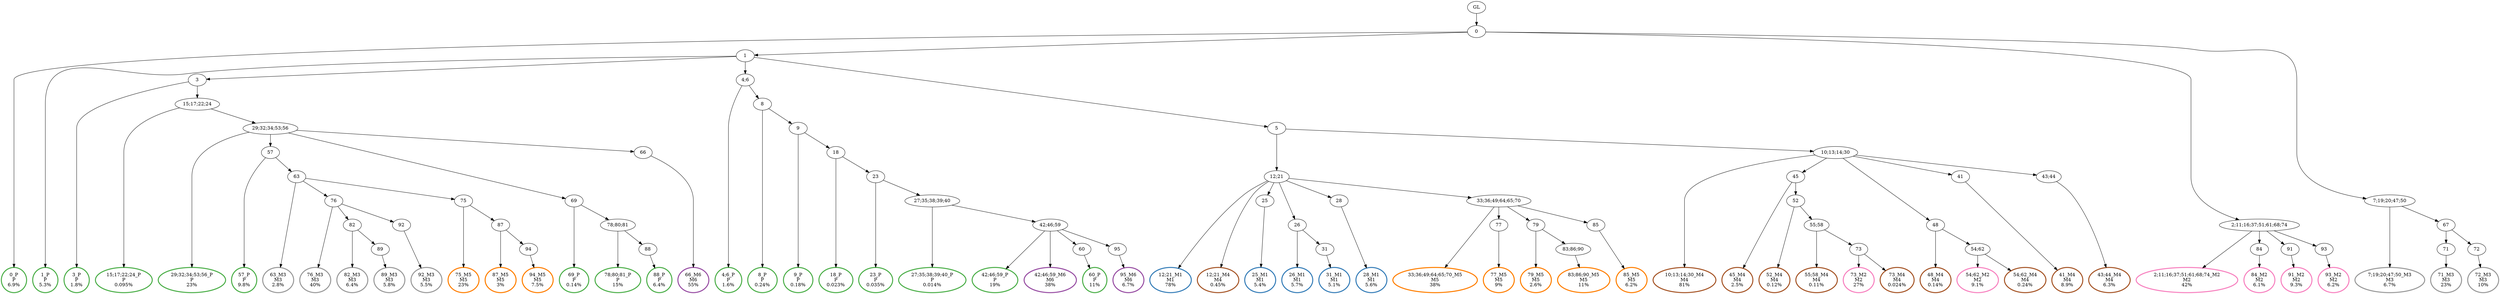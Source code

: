 digraph T {
	{
		rank=same
		110 [penwidth=3,colorscheme=set19,color=3,label="0_P\nP\n6.9%"]
		108 [penwidth=3,colorscheme=set19,color=3,label="1_P\nP\n5.3%"]
		106 [penwidth=3,colorscheme=set19,color=3,label="3_P\nP\n1.8%"]
		104 [penwidth=3,colorscheme=set19,color=3,label="15;17;22;24_P\nP\n0.095%"]
		102 [penwidth=3,colorscheme=set19,color=3,label="29;32;34;53;56_P\nP\n23%"]
		100 [penwidth=3,colorscheme=set19,color=3,label="57_P\nP\n9.8%"]
		98 [penwidth=3,colorscheme=set19,color=3,label="69_P\nP\n0.14%"]
		96 [penwidth=3,colorscheme=set19,color=3,label="78;80;81_P\nP\n15%"]
		94 [penwidth=3,colorscheme=set19,color=3,label="88_P\nP\n6.4%"]
		92 [penwidth=3,colorscheme=set19,color=3,label="4;6_P\nP\n1.6%"]
		90 [penwidth=3,colorscheme=set19,color=3,label="8_P\nP\n0.24%"]
		88 [penwidth=3,colorscheme=set19,color=3,label="9_P\nP\n0.18%"]
		86 [penwidth=3,colorscheme=set19,color=3,label="18_P\nP\n0.023%"]
		84 [penwidth=3,colorscheme=set19,color=3,label="23_P\nP\n0.035%"]
		82 [penwidth=3,colorscheme=set19,color=3,label="27;35;38;39;40_P\nP\n0.014%"]
		80 [penwidth=3,colorscheme=set19,color=3,label="42;46;59_P\nP\n19%"]
		78 [penwidth=3,colorscheme=set19,color=3,label="60_P\nP\n11%"]
		75 [penwidth=3,colorscheme=set19,color=2,label="12;21_M1\nM1\n78%"]
		73 [penwidth=3,colorscheme=set19,color=2,label="25_M1\nM1\n5.4%"]
		71 [penwidth=3,colorscheme=set19,color=2,label="26_M1\nM1\n5.7%"]
		69 [penwidth=3,colorscheme=set19,color=2,label="31_M1\nM1\n5.1%"]
		67 [penwidth=3,colorscheme=set19,color=2,label="28_M1\nM1\n5.6%"]
		61 [penwidth=3,colorscheme=set19,color=8,label="73_M2\nM2\n27%"]
		58 [penwidth=3,colorscheme=set19,color=8,label="54;62_M2\nM2\n9.1%"]
		56 [penwidth=3,colorscheme=set19,color=8,label="2;11;16;37;51;61;68;74_M2\nM2\n42%"]
		54 [penwidth=3,colorscheme=set19,color=8,label="84_M2\nM2\n6.1%"]
		52 [penwidth=3,colorscheme=set19,color=8,label="91_M2\nM2\n9.3%"]
		50 [penwidth=3,colorscheme=set19,color=8,label="93_M2\nM2\n6.2%"]
		48 [penwidth=3,colorscheme=set19,color=9,label="63_M3\nM3\n2.8%"]
		46 [penwidth=3,colorscheme=set19,color=9,label="76_M3\nM3\n40%"]
		44 [penwidth=3,colorscheme=set19,color=9,label="82_M3\nM3\n6.4%"]
		42 [penwidth=3,colorscheme=set19,color=9,label="89_M3\nM3\n5.8%"]
		40 [penwidth=3,colorscheme=set19,color=9,label="92_M3\nM3\n5.5%"]
		38 [penwidth=3,colorscheme=set19,color=9,label="7;19;20;47;50_M3\nM3\n6.7%"]
		35 [penwidth=3,colorscheme=set19,color=9,label="71_M3\nM3\n23%"]
		33 [penwidth=3,colorscheme=set19,color=9,label="72_M3\nM3\n10%"]
		32 [penwidth=3,colorscheme=set19,color=7,label="10;13;14;30_M4\nM4\n81%"]
		30 [penwidth=3,colorscheme=set19,color=7,label="41_M4\nM4\n8.9%"]
		28 [penwidth=3,colorscheme=set19,color=7,label="43;44_M4\nM4\n6.3%"]
		27 [penwidth=3,colorscheme=set19,color=7,label="45_M4\nM4\n2.5%"]
		26 [penwidth=3,colorscheme=set19,color=7,label="52_M4\nM4\n0.12%"]
		25 [penwidth=3,colorscheme=set19,color=7,label="55;58_M4\nM4\n0.11%"]
		24 [penwidth=3,colorscheme=set19,color=7,label="73_M4\nM4\n0.024%"]
		23 [penwidth=3,colorscheme=set19,color=7,label="48_M4\nM4\n0.14%"]
		22 [penwidth=3,colorscheme=set19,color=7,label="54;62_M4\nM4\n0.24%"]
		21 [penwidth=3,colorscheme=set19,color=7,label="12;21_M4\nM4\n0.45%"]
		19 [penwidth=3,colorscheme=set19,color=5,label="75_M5\nM5\n23%"]
		17 [penwidth=3,colorscheme=set19,color=5,label="87_M5\nM5\n3%"]
		15 [penwidth=3,colorscheme=set19,color=5,label="94_M5\nM5\n7.5%"]
		13 [penwidth=3,colorscheme=set19,color=5,label="33;36;49;64;65;70_M5\nM5\n38%"]
		11 [penwidth=3,colorscheme=set19,color=5,label="77_M5\nM5\n9%"]
		9 [penwidth=3,colorscheme=set19,color=5,label="79_M5\nM5\n2.6%"]
		7 [penwidth=3,colorscheme=set19,color=5,label="83;86;90_M5\nM5\n11%"]
		5 [penwidth=3,colorscheme=set19,color=5,label="85_M5\nM5\n6.2%"]
		3 [penwidth=3,colorscheme=set19,color=4,label="66_M6\nM6\n55%"]
		2 [penwidth=3,colorscheme=set19,color=4,label="42;46;59_M6\nM6\n38%"]
		0 [penwidth=3,colorscheme=set19,color=4,label="95_M6\nM6\n6.7%"]
	}
	112 [label="GL"]
	111 [label="0"]
	109 [label="1"]
	107 [label="3"]
	105 [label="15;17;22;24"]
	103 [label="29;32;34;53;56"]
	101 [label="57"]
	99 [label="69"]
	97 [label="78;80;81"]
	95 [label="88"]
	93 [label="4;6"]
	91 [label="8"]
	89 [label="9"]
	87 [label="18"]
	85 [label="23"]
	83 [label="27;35;38;39;40"]
	81 [label="42;46;59"]
	79 [label="60"]
	77 [label="5"]
	76 [label="12;21"]
	74 [label="25"]
	72 [label="26"]
	70 [label="31"]
	68 [label="28"]
	66 [label="10;13;14;30"]
	65 [label="45"]
	64 [label="52"]
	63 [label="55;58"]
	62 [label="73"]
	60 [label="48"]
	59 [label="54;62"]
	57 [label="2;11;16;37;51;61;68;74"]
	55 [label="84"]
	53 [label="91"]
	51 [label="93"]
	49 [label="63"]
	47 [label="76"]
	45 [label="82"]
	43 [label="89"]
	41 [label="92"]
	39 [label="7;19;20;47;50"]
	37 [label="67"]
	36 [label="71"]
	34 [label="72"]
	31 [label="41"]
	29 [label="43;44"]
	20 [label="75"]
	18 [label="87"]
	16 [label="94"]
	14 [label="33;36;49;64;65;70"]
	12 [label="77"]
	10 [label="79"]
	8 [label="83;86;90"]
	6 [label="85"]
	4 [label="66"]
	1 [label="95"]
	112 -> 111
	111 -> 110
	111 -> 109
	111 -> 57
	111 -> 39
	109 -> 108
	109 -> 107
	109 -> 93
	109 -> 77
	107 -> 106
	107 -> 105
	105 -> 104
	105 -> 103
	103 -> 102
	103 -> 101
	103 -> 99
	103 -> 4
	101 -> 100
	101 -> 49
	99 -> 98
	99 -> 97
	97 -> 96
	97 -> 95
	95 -> 94
	93 -> 92
	93 -> 91
	91 -> 90
	91 -> 89
	89 -> 88
	89 -> 87
	87 -> 86
	87 -> 85
	85 -> 84
	85 -> 83
	83 -> 82
	83 -> 81
	81 -> 80
	81 -> 79
	81 -> 2
	81 -> 1
	79 -> 78
	77 -> 76
	77 -> 66
	76 -> 75
	76 -> 74
	76 -> 72
	76 -> 68
	76 -> 21
	76 -> 14
	74 -> 73
	72 -> 71
	72 -> 70
	70 -> 69
	68 -> 67
	66 -> 65
	66 -> 60
	66 -> 32
	66 -> 31
	66 -> 29
	65 -> 64
	65 -> 27
	64 -> 63
	64 -> 26
	63 -> 62
	63 -> 25
	62 -> 61
	62 -> 24
	60 -> 59
	60 -> 23
	59 -> 58
	59 -> 22
	57 -> 56
	57 -> 55
	57 -> 53
	57 -> 51
	55 -> 54
	53 -> 52
	51 -> 50
	49 -> 48
	49 -> 47
	49 -> 20
	47 -> 46
	47 -> 45
	47 -> 41
	45 -> 44
	45 -> 43
	43 -> 42
	41 -> 40
	39 -> 38
	39 -> 37
	37 -> 36
	37 -> 34
	36 -> 35
	34 -> 33
	31 -> 30
	29 -> 28
	20 -> 19
	20 -> 18
	18 -> 17
	18 -> 16
	16 -> 15
	14 -> 13
	14 -> 12
	14 -> 10
	14 -> 6
	12 -> 11
	10 -> 9
	10 -> 8
	8 -> 7
	6 -> 5
	4 -> 3
	1 -> 0
}
